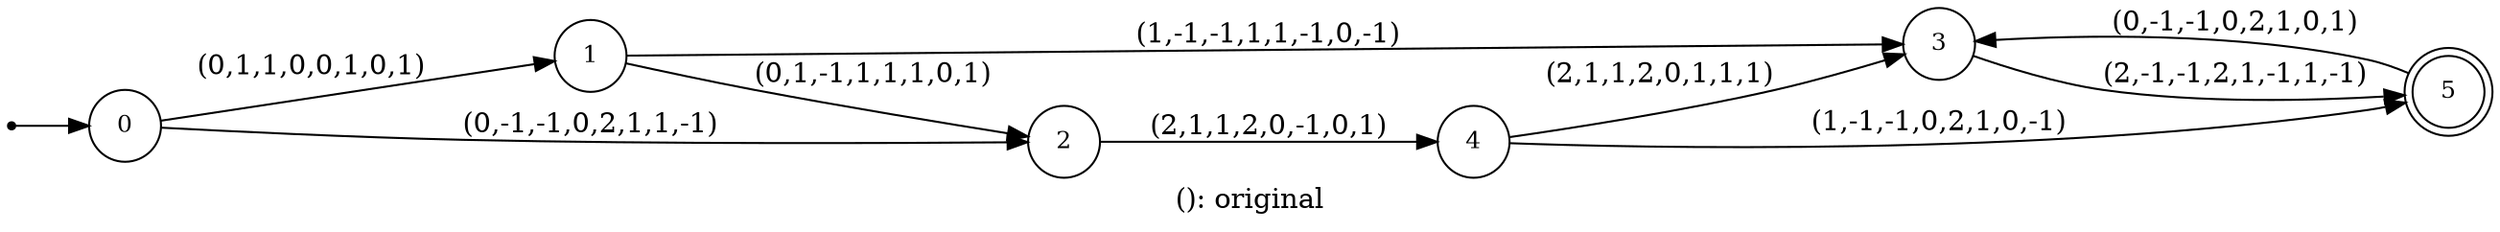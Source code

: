 digraph G {
label = "(): original";
rankdir = LR;
node [shape = circle, label="0", fontsize=12]0;
node [shape = circle, label="1", fontsize=12]1;
node [shape = circle, label="2", fontsize=12]2;
node [shape = circle, label="3", fontsize=12]3;
node [shape = circle, label="4", fontsize=12]4;
node [shape = doublecircle, label="5", fontsize=12]5;
node [shape = point ]; qi
qi ->0;
0 -> 1[ label = "(0,1,1,0,0,1,0,1)"];
0 -> 2[ label = "(0,-1,-1,0,2,1,1,-1)"];
1 -> 2[ label = "(0,1,-1,1,1,1,0,1)"];
1 -> 3[ label = "(1,-1,-1,1,1,-1,0,-1)"];
2 -> 4[ label = "(2,1,1,2,0,-1,0,1)"];
3 -> 5[ label = "(2,-1,-1,2,1,-1,1,-1)"];
4 -> 3[ label = "(2,1,1,2,0,1,1,1)"];
4 -> 5[ label = "(1,-1,-1,0,2,1,0,-1)"];
5 -> 3[ label = "(0,-1,-1,0,2,1,0,1)"];
}
